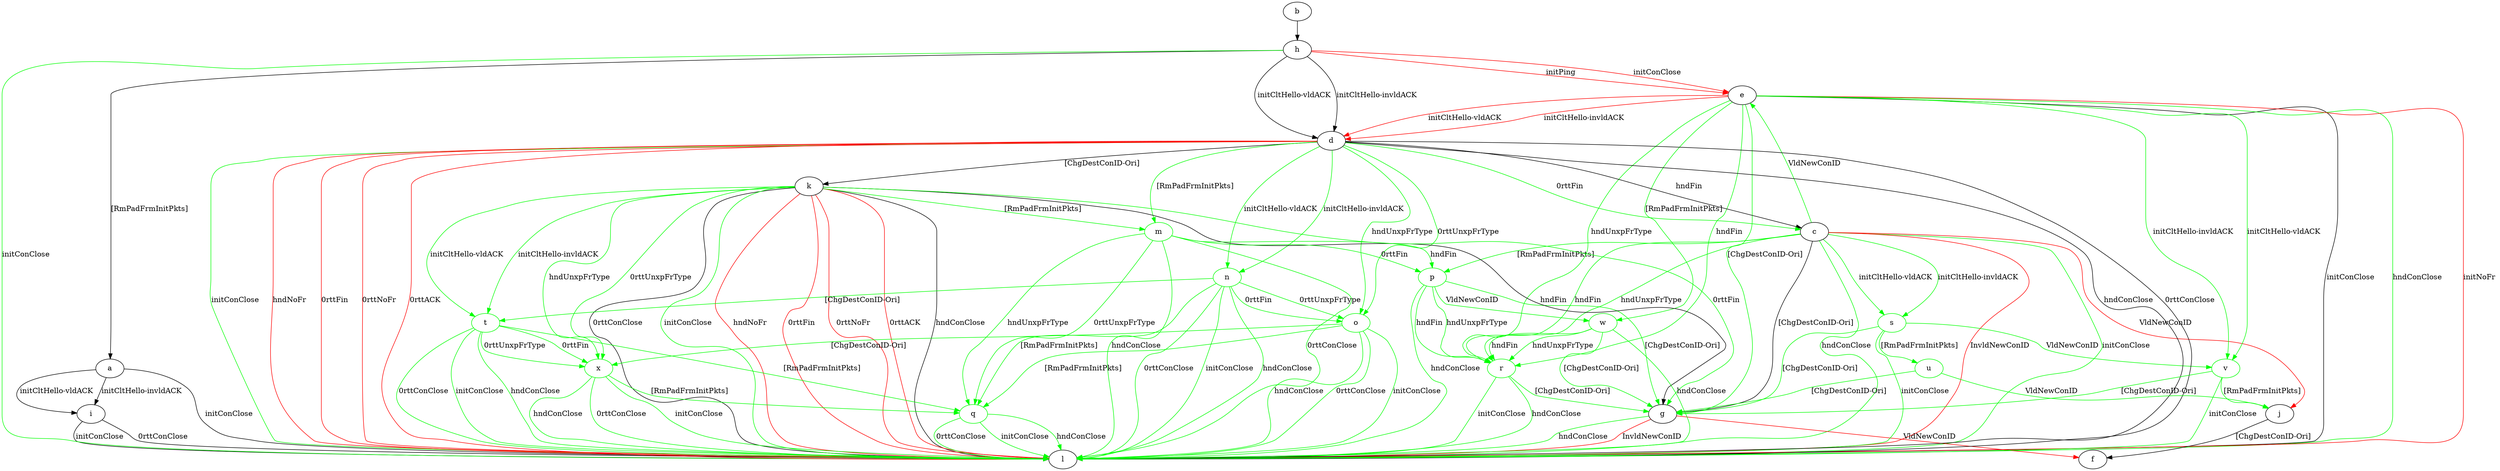 digraph "" {
	a -> i	[key=0,
		label="initCltHello-vldACK "];
	a -> i	[key=1,
		label="initCltHello-invldACK "];
	a -> l	[key=0,
		label="initConClose "];
	b -> h	[key=0];
	c -> e	[key=0,
		color=green,
		label="VldNewConID "];
	c -> g	[key=0,
		label="[ChgDestConID-Ori] "];
	c -> j	[key=0,
		color=red,
		label="VldNewConID "];
	c -> l	[key=0,
		color=green,
		label="initConClose "];
	c -> l	[key=1,
		color=green,
		label="hndConClose "];
	c -> l	[key=2,
		color=red,
		label="InvldNewConID "];
	p	[color=green];
	c -> p	[key=0,
		color=green,
		label="[RmPadFrmInitPkts] "];
	r	[color=green];
	c -> r	[key=0,
		color=green,
		label="hndFin "];
	c -> r	[key=1,
		color=green,
		label="hndUnxpFrType "];
	s	[color=green];
	c -> s	[key=0,
		color=green,
		label="initCltHello-vldACK "];
	c -> s	[key=1,
		color=green,
		label="initCltHello-invldACK "];
	d -> c	[key=0,
		label="hndFin "];
	d -> c	[key=1,
		color=green,
		label="0rttFin "];
	d -> k	[key=0,
		label="[ChgDestConID-Ori] "];
	d -> l	[key=0,
		label="hndConClose "];
	d -> l	[key=1,
		label="0rttConClose "];
	d -> l	[key=2,
		color=green,
		label="initConClose "];
	d -> l	[key=3,
		color=red,
		label="hndNoFr "];
	d -> l	[key=4,
		color=red,
		label="0rttFin "];
	d -> l	[key=5,
		color=red,
		label="0rttNoFr "];
	d -> l	[key=6,
		color=red,
		label="0rttACK "];
	m	[color=green];
	d -> m	[key=0,
		color=green,
		label="[RmPadFrmInitPkts] "];
	n	[color=green];
	d -> n	[key=0,
		color=green,
		label="initCltHello-vldACK "];
	d -> n	[key=1,
		color=green,
		label="initCltHello-invldACK "];
	o	[color=green];
	d -> o	[key=0,
		color=green,
		label="hndUnxpFrType "];
	d -> o	[key=1,
		color=green,
		label="0rttUnxpFrType "];
	e -> d	[key=0,
		color=red,
		label="initCltHello-vldACK "];
	e -> d	[key=1,
		color=red,
		label="initCltHello-invldACK "];
	e -> g	[key=0,
		color=green,
		label="[ChgDestConID-Ori] "];
	e -> l	[key=0,
		label="initConClose "];
	e -> l	[key=1,
		color=green,
		label="hndConClose "];
	e -> l	[key=2,
		color=red,
		label="initNoFr "];
	e -> r	[key=0,
		color=green,
		label="hndFin "];
	e -> r	[key=1,
		color=green,
		label="hndUnxpFrType "];
	v	[color=green];
	e -> v	[key=0,
		color=green,
		label="initCltHello-vldACK "];
	e -> v	[key=1,
		color=green,
		label="initCltHello-invldACK "];
	w	[color=green];
	e -> w	[key=0,
		color=green,
		label="[RmPadFrmInitPkts] "];
	g -> f	[key=0,
		color=red,
		label="VldNewConID "];
	g -> l	[key=0,
		color=green,
		label="hndConClose "];
	g -> l	[key=1,
		color=red,
		label="InvldNewConID "];
	h -> a	[key=0,
		label="[RmPadFrmInitPkts] "];
	h -> d	[key=0,
		label="initCltHello-vldACK "];
	h -> d	[key=1,
		label="initCltHello-invldACK "];
	h -> e	[key=0,
		color=red,
		label="initPing "];
	h -> e	[key=1,
		color=red,
		label="initConClose "];
	h -> l	[key=0,
		color=green,
		label="initConClose "];
	i -> l	[key=0,
		label="initConClose "];
	i -> l	[key=1,
		label="0rttConClose "];
	j -> f	[key=0,
		label="[ChgDestConID-Ori] "];
	k -> g	[key=0,
		label="hndFin "];
	k -> g	[key=1,
		color=green,
		label="0rttFin "];
	k -> l	[key=0,
		label="hndConClose "];
	k -> l	[key=1,
		label="0rttConClose "];
	k -> l	[key=2,
		color=green,
		label="initConClose "];
	k -> l	[key=3,
		color=red,
		label="hndNoFr "];
	k -> l	[key=4,
		color=red,
		label="0rttFin "];
	k -> l	[key=5,
		color=red,
		label="0rttNoFr "];
	k -> l	[key=6,
		color=red,
		label="0rttACK "];
	k -> m	[key=0,
		color=green,
		label="[RmPadFrmInitPkts] "];
	t	[color=green];
	k -> t	[key=0,
		color=green,
		label="initCltHello-vldACK "];
	k -> t	[key=1,
		color=green,
		label="initCltHello-invldACK "];
	x	[color=green];
	k -> x	[key=0,
		color=green,
		label="hndUnxpFrType "];
	k -> x	[key=1,
		color=green,
		label="0rttUnxpFrType "];
	m -> l	[key=0,
		color=green,
		label="hndConClose "];
	m -> l	[key=1,
		color=green,
		label="0rttConClose "];
	m -> p	[key=0,
		color=green,
		label="hndFin "];
	m -> p	[key=1,
		color=green,
		label="0rttFin "];
	q	[color=green];
	m -> q	[key=0,
		color=green,
		label="hndUnxpFrType "];
	m -> q	[key=1,
		color=green,
		label="0rttUnxpFrType "];
	n -> l	[key=0,
		color=green,
		label="initConClose "];
	n -> l	[key=1,
		color=green,
		label="hndConClose "];
	n -> l	[key=2,
		color=green,
		label="0rttConClose "];
	n -> o	[key=0,
		color=green,
		label="0rttFin "];
	n -> o	[key=1,
		color=green,
		label="0rttUnxpFrType "];
	n -> q	[key=0,
		color=green,
		label="[RmPadFrmInitPkts] "];
	n -> t	[key=0,
		color=green,
		label="[ChgDestConID-Ori] "];
	o -> l	[key=0,
		color=green,
		label="initConClose "];
	o -> l	[key=1,
		color=green,
		label="hndConClose "];
	o -> l	[key=2,
		color=green,
		label="0rttConClose "];
	o -> q	[key=0,
		color=green,
		label="[RmPadFrmInitPkts] "];
	o -> x	[key=0,
		color=green,
		label="[ChgDestConID-Ori] "];
	p -> g	[key=0,
		color=green,
		label="[ChgDestConID-Ori] "];
	p -> l	[key=0,
		color=green,
		label="hndConClose "];
	p -> r	[key=0,
		color=green,
		label="hndFin "];
	p -> r	[key=1,
		color=green,
		label="hndUnxpFrType "];
	p -> w	[key=0,
		color=green,
		label="VldNewConID "];
	q -> l	[key=0,
		color=green,
		label="initConClose "];
	q -> l	[key=1,
		color=green,
		label="hndConClose "];
	q -> l	[key=2,
		color=green,
		label="0rttConClose "];
	r -> g	[key=0,
		color=green,
		label="[ChgDestConID-Ori] "];
	r -> l	[key=0,
		color=green,
		label="initConClose "];
	r -> l	[key=1,
		color=green,
		label="hndConClose "];
	s -> g	[key=0,
		color=green,
		label="[ChgDestConID-Ori] "];
	s -> l	[key=0,
		color=green,
		label="initConClose "];
	u	[color=green];
	s -> u	[key=0,
		color=green,
		label="[RmPadFrmInitPkts] "];
	s -> v	[key=0,
		color=green,
		label="VldNewConID "];
	t -> l	[key=0,
		color=green,
		label="initConClose "];
	t -> l	[key=1,
		color=green,
		label="hndConClose "];
	t -> l	[key=2,
		color=green,
		label="0rttConClose "];
	t -> q	[key=0,
		color=green,
		label="[RmPadFrmInitPkts] "];
	t -> x	[key=0,
		color=green,
		label="0rttFin "];
	t -> x	[key=1,
		color=green,
		label="0rttUnxpFrType "];
	u -> g	[key=0,
		color=green,
		label="[ChgDestConID-Ori] "];
	u -> j	[key=0,
		color=green,
		label="VldNewConID "];
	v -> g	[key=0,
		color=green,
		label="[ChgDestConID-Ori] "];
	v -> j	[key=0,
		color=green,
		label="[RmPadFrmInitPkts] "];
	v -> l	[key=0,
		color=green,
		label="initConClose "];
	w -> g	[key=0,
		color=green,
		label="[ChgDestConID-Ori] "];
	w -> l	[key=0,
		color=green,
		label="hndConClose "];
	w -> r	[key=0,
		color=green,
		label="hndFin "];
	w -> r	[key=1,
		color=green,
		label="hndUnxpFrType "];
	x -> l	[key=0,
		color=green,
		label="initConClose "];
	x -> l	[key=1,
		color=green,
		label="hndConClose "];
	x -> l	[key=2,
		color=green,
		label="0rttConClose "];
	x -> q	[key=0,
		color=green,
		label="[RmPadFrmInitPkts] "];
}

